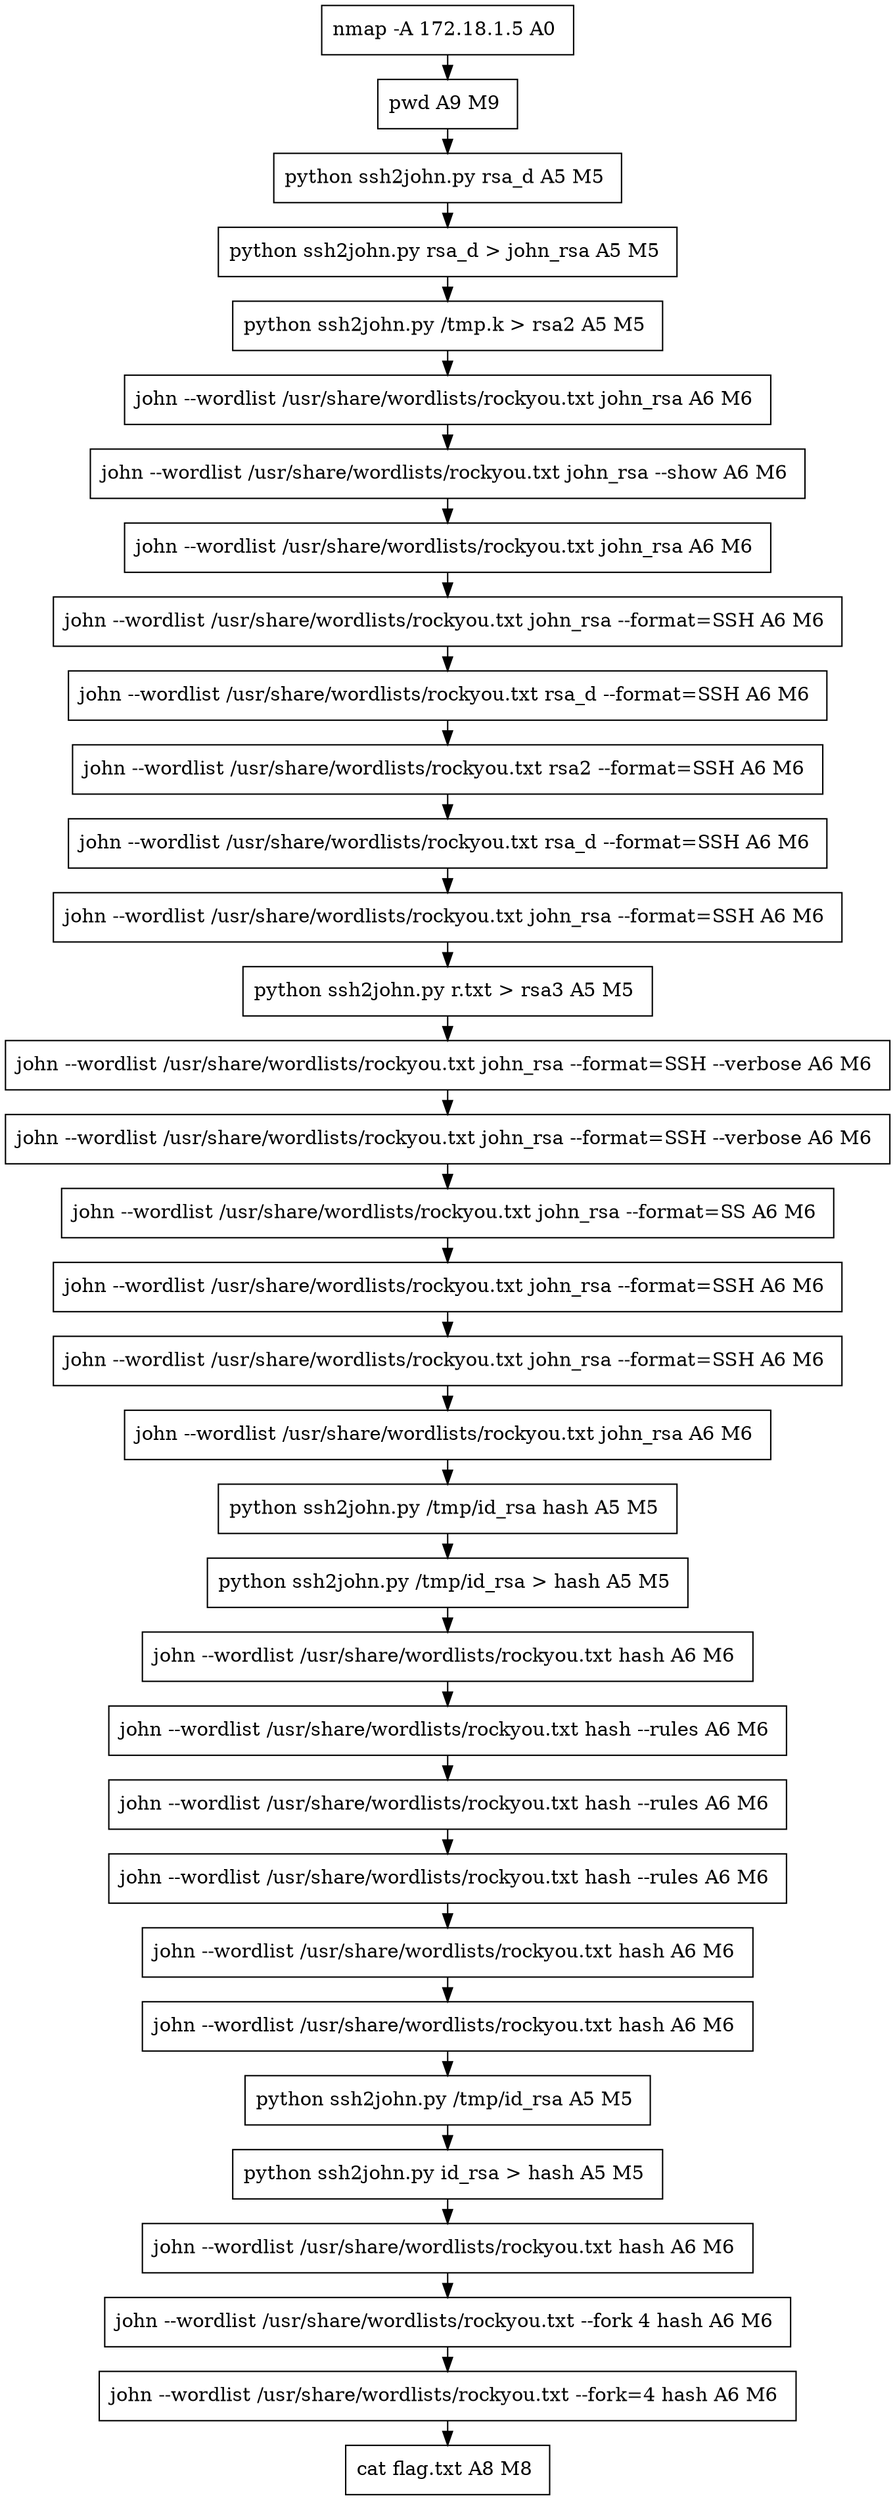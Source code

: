 // creating graph for user: 73
digraph {
	node [shape=box]
	0 [label="nmap -A 172.18.1.5 A0 "]
	28 [label="pwd A9 M9 "]
	37 [label="python ssh2john.py rsa_d A5 M5 "]
	38 [label="python ssh2john.py rsa_d > john_rsa A5 M5 "]
	42 [label="python ssh2john.py /tmp.k > rsa2 A5 M5 "]
	72 [label="john --wordlist /usr/share/wordlists/rockyou.txt john_rsa A6 M6 "]
	73 [label="john --wordlist /usr/share/wordlists/rockyou.txt john_rsa --show A6 M6 "]
	74 [label="john --wordlist /usr/share/wordlists/rockyou.txt john_rsa A6 M6 "]
	76 [label="john --wordlist /usr/share/wordlists/rockyou.txt john_rsa --format=SSH A6 M6 "]
	78 [label="john --wordlist /usr/share/wordlists/rockyou.txt rsa_d --format=SSH A6 M6 "]
	79 [label="john --wordlist /usr/share/wordlists/rockyou.txt rsa2 --format=SSH A6 M6 "]
	80 [label="john --wordlist /usr/share/wordlists/rockyou.txt rsa_d --format=SSH A6 M6 "]
	81 [label="john --wordlist /usr/share/wordlists/rockyou.txt john_rsa --format=SSH A6 M6 "]
	84 [label="python ssh2john.py r.txt > rsa3 A5 M5 "]
	85 [label="john --wordlist /usr/share/wordlists/rockyou.txt john_rsa --format=SSH --verbose A6 M6 "]
	87 [label="john --wordlist /usr/share/wordlists/rockyou.txt john_rsa --format=SSH --verbose A6 M6 "]
	88 [label="john --wordlist /usr/share/wordlists/rockyou.txt john_rsa --format=SS A6 M6 "]
	89 [label="john --wordlist /usr/share/wordlists/rockyou.txt john_rsa --format=SSH A6 M6 "]
	90 [label="john --wordlist /usr/share/wordlists/rockyou.txt john_rsa --format=SSH A6 M6 "]
	92 [label="john --wordlist /usr/share/wordlists/rockyou.txt john_rsa A6 M6 "]
	96 [label="python ssh2john.py /tmp/id_rsa hash A5 M5 "]
	97 [label="python ssh2john.py /tmp/id_rsa > hash A5 M5 "]
	98 [label="john --wordlist /usr/share/wordlists/rockyou.txt hash A6 M6 "]
	99 [label="john --wordlist /usr/share/wordlists/rockyou.txt hash --rules A6 M6 "]
	101 [label="john --wordlist /usr/share/wordlists/rockyou.txt hash --rules A6 M6 "]
	105 [label="john --wordlist /usr/share/wordlists/rockyou.txt hash --rules A6 M6 "]
	107 [label="john --wordlist /usr/share/wordlists/rockyou.txt hash A6 M6 "]
	109 [label="john --wordlist /usr/share/wordlists/rockyou.txt hash A6 M6 "]
	120 [label="python ssh2john.py /tmp/id_rsa A5 M5 "]
	125 [label="python ssh2john.py id_rsa > hash A5 M5 "]
	129 [label="john --wordlist /usr/share/wordlists/rockyou.txt hash A6 M6 "]
	131 [label="john --wordlist /usr/share/wordlists/rockyou.txt --fork 4 hash A6 M6 "]
	132 [label="john --wordlist /usr/share/wordlists/rockyou.txt --fork=4 hash A6 M6 "]
	148 [label="cat flag.txt A8 M8 "]
	0 -> 28 [constraint=false]
	28 -> 37 [constraint=false]
	37 -> 38 [constraint=false]
	38 -> 42 [constraint=false]
	42 -> 72 [constraint=false]
	72 -> 73 [constraint=false]
	73 -> 74 [constraint=false]
	74 -> 76 [constraint=false]
	76 -> 78 [constraint=false]
	78 -> 79 [constraint=false]
	79 -> 80 [constraint=false]
	80 -> 81 [constraint=false]
	81 -> 84 [constraint=false]
	84 -> 85 [constraint=false]
	85 -> 87 [constraint=false]
	87 -> 88 [constraint=false]
	88 -> 89 [constraint=false]
	89 -> 90 [constraint=false]
	90 -> 92 [constraint=false]
	92 -> 96 [constraint=false]
	96 -> 97 [constraint=false]
	97 -> 98 [constraint=false]
	98 -> 99 [constraint=false]
	99 -> 101 [constraint=false]
	101 -> 105 [constraint=false]
	105 -> 107 [constraint=false]
	107 -> 109 [constraint=false]
	109 -> 120 [constraint=false]
	120 -> 125 [constraint=false]
	125 -> 129 [constraint=false]
	129 -> 131 [constraint=false]
	131 -> 132 [constraint=false]
	132 -> 148 [constraint=false]
	rankdir=LR
}
